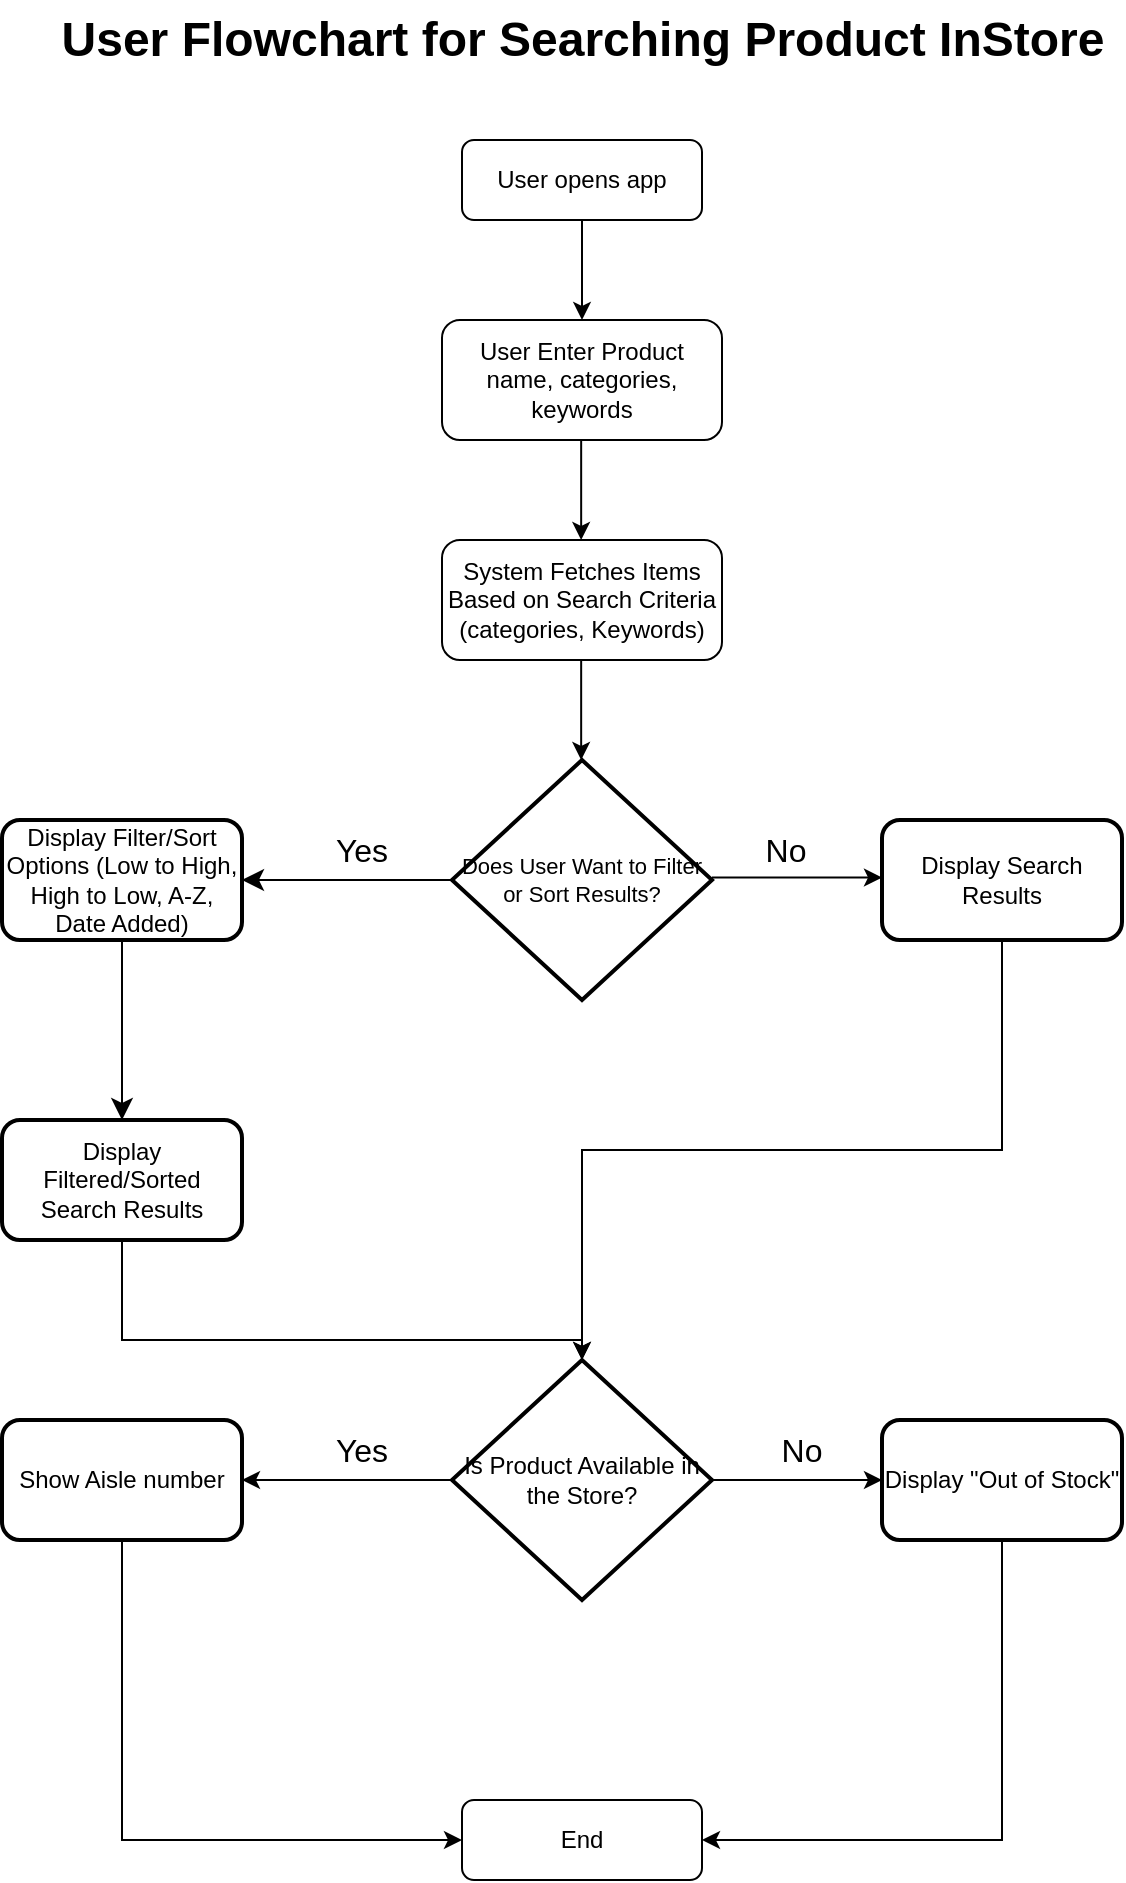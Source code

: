 <mxfile version="24.7.17">
  <diagram id="C5RBs43oDa-KdzZeNtuy" name="Page-1">
    <mxGraphModel dx="1050" dy="557" grid="1" gridSize="10" guides="1" tooltips="1" connect="1" arrows="1" fold="1" page="1" pageScale="1" pageWidth="827" pageHeight="1169" math="0" shadow="0">
      <root>
        <mxCell id="WIyWlLk6GJQsqaUBKTNV-0" />
        <mxCell id="WIyWlLk6GJQsqaUBKTNV-1" parent="WIyWlLk6GJQsqaUBKTNV-0" />
        <mxCell id="TeeO-VRE3_cX5nChB37l-0" value="" style="edgeStyle=orthogonalEdgeStyle;rounded=0;orthogonalLoop=1;jettySize=auto;html=1;" parent="WIyWlLk6GJQsqaUBKTNV-1" source="TeeO-VRE3_cX5nChB37l-1" edge="1">
          <mxGeometry relative="1" as="geometry">
            <mxPoint x="380" y="170" as="targetPoint" />
          </mxGeometry>
        </mxCell>
        <mxCell id="TeeO-VRE3_cX5nChB37l-1" value="User opens app" style="rounded=1;whiteSpace=wrap;html=1;fontSize=12;glass=0;strokeWidth=1;shadow=0;" parent="WIyWlLk6GJQsqaUBKTNV-1" vertex="1">
          <mxGeometry x="320" y="80" width="120" height="40" as="geometry" />
        </mxCell>
        <mxCell id="TeeO-VRE3_cX5nChB37l-2" value="User Enter Product name, categories, keywords" style="rounded=1;whiteSpace=wrap;html=1;fontSize=12;glass=0;strokeWidth=1;shadow=0;" parent="WIyWlLk6GJQsqaUBKTNV-1" vertex="1">
          <mxGeometry x="310" y="170" width="140" height="60" as="geometry" />
        </mxCell>
        <mxCell id="TeeO-VRE3_cX5nChB37l-6" value="User Flowchart for Searching Product InStore" style="text;strokeColor=none;fillColor=none;html=1;fontSize=24;fontStyle=1;verticalAlign=middle;align=center;" parent="WIyWlLk6GJQsqaUBKTNV-1" vertex="1">
          <mxGeometry x="330" y="10" width="100" height="40" as="geometry" />
        </mxCell>
        <mxCell id="TeeO-VRE3_cX5nChB37l-11" value="" style="edgeStyle=orthogonalEdgeStyle;rounded=0;orthogonalLoop=1;jettySize=auto;html=1;" parent="WIyWlLk6GJQsqaUBKTNV-1" edge="1">
          <mxGeometry relative="1" as="geometry">
            <mxPoint x="379.58" y="230" as="sourcePoint" />
            <mxPoint x="379.58" y="280" as="targetPoint" />
          </mxGeometry>
        </mxCell>
        <mxCell id="TeeO-VRE3_cX5nChB37l-30" value="" style="edgeStyle=orthogonalEdgeStyle;rounded=0;orthogonalLoop=1;jettySize=auto;html=1;" parent="WIyWlLk6GJQsqaUBKTNV-1" edge="1">
          <mxGeometry relative="1" as="geometry">
            <mxPoint x="380" y="500" as="targetPoint" />
            <mxPoint x="380.0" y="450" as="sourcePoint" />
          </mxGeometry>
        </mxCell>
        <mxCell id="TeeO-VRE3_cX5nChB37l-31" value="System Fetches Items Based on Search Criteria (categories, Keywords)" style="rounded=1;whiteSpace=wrap;html=1;fontSize=12;glass=0;strokeWidth=1;shadow=0;" parent="WIyWlLk6GJQsqaUBKTNV-1" vertex="1">
          <mxGeometry x="310" y="280" width="140" height="60" as="geometry" />
        </mxCell>
        <mxCell id="TeeO-VRE3_cX5nChB37l-34" value="" style="edgeStyle=orthogonalEdgeStyle;rounded=0;orthogonalLoop=1;jettySize=auto;html=1;" parent="WIyWlLk6GJQsqaUBKTNV-1" edge="1">
          <mxGeometry relative="1" as="geometry">
            <mxPoint x="379.58" y="340" as="sourcePoint" />
            <mxPoint x="379.58" y="390" as="targetPoint" />
          </mxGeometry>
        </mxCell>
        <mxCell id="TeeO-VRE3_cX5nChB37l-35" value="" style="edgeStyle=none;curved=1;rounded=0;orthogonalLoop=1;jettySize=auto;html=1;fontSize=12;startSize=8;endSize=8;" parent="WIyWlLk6GJQsqaUBKTNV-1" source="TeeO-VRE3_cX5nChB37l-36" target="TeeO-VRE3_cX5nChB37l-38" edge="1">
          <mxGeometry relative="1" as="geometry" />
        </mxCell>
        <mxCell id="TeeO-VRE3_cX5nChB37l-36" value="&lt;div style=&quot;&quot;&gt;&lt;span style=&quot;font-size: 11px;&quot;&gt;&lt;br&gt;&lt;/span&gt;&lt;/div&gt;&lt;font style=&quot;font-size: 11px;&quot;&gt;&lt;div style=&quot;&quot;&gt;Does User Want to Filter or Sort Results?&lt;/div&gt;&lt;/font&gt;&lt;div style=&quot;&quot;&gt;&lt;br&gt;&lt;/div&gt;" style="strokeWidth=2;html=1;shape=mxgraph.flowchart.decision;whiteSpace=wrap;align=center;" parent="WIyWlLk6GJQsqaUBKTNV-1" vertex="1">
          <mxGeometry x="315" y="390" width="130" height="120" as="geometry" />
        </mxCell>
        <mxCell id="TeeO-VRE3_cX5nChB37l-37" value="" style="edgeStyle=none;curved=1;rounded=0;orthogonalLoop=1;jettySize=auto;html=1;fontSize=12;startSize=8;endSize=8;" parent="WIyWlLk6GJQsqaUBKTNV-1" source="TeeO-VRE3_cX5nChB37l-38" target="TeeO-VRE3_cX5nChB37l-43" edge="1">
          <mxGeometry relative="1" as="geometry" />
        </mxCell>
        <mxCell id="TeeO-VRE3_cX5nChB37l-38" value="Display Filter/Sort Options (Low to High, High to Low, A-Z, Date Added)" style="rounded=1;whiteSpace=wrap;html=1;strokeWidth=2;" parent="WIyWlLk6GJQsqaUBKTNV-1" vertex="1">
          <mxGeometry x="90" y="420" width="120" height="60" as="geometry" />
        </mxCell>
        <mxCell id="TeeO-VRE3_cX5nChB37l-39" value="Yes" style="text;strokeColor=none;align=center;fillColor=none;html=1;verticalAlign=middle;whiteSpace=wrap;rounded=0;fontSize=16;" parent="WIyWlLk6GJQsqaUBKTNV-1" vertex="1">
          <mxGeometry x="240" y="420" width="60" height="30" as="geometry" />
        </mxCell>
        <mxCell id="TeeO-VRE3_cX5nChB37l-41" value="Display Search Results" style="rounded=1;whiteSpace=wrap;html=1;strokeWidth=2;" parent="WIyWlLk6GJQsqaUBKTNV-1" vertex="1">
          <mxGeometry x="530" y="420" width="120" height="60" as="geometry" />
        </mxCell>
        <mxCell id="TeeO-VRE3_cX5nChB37l-42" value="No" style="text;strokeColor=none;align=center;fillColor=none;html=1;verticalAlign=middle;whiteSpace=wrap;rounded=0;fontSize=16;rotation=0;" parent="WIyWlLk6GJQsqaUBKTNV-1" vertex="1">
          <mxGeometry x="452" y="420" width="60" height="30" as="geometry" />
        </mxCell>
        <mxCell id="TeeO-VRE3_cX5nChB37l-43" value="Display Filtered/Sorted Search Results" style="whiteSpace=wrap;html=1;rounded=1;strokeWidth=2;" parent="WIyWlLk6GJQsqaUBKTNV-1" vertex="1">
          <mxGeometry x="90" y="570" width="120" height="60" as="geometry" />
        </mxCell>
        <mxCell id="TeeO-VRE3_cX5nChB37l-47" value="" style="endArrow=classic;html=1;rounded=0;exitX=0.5;exitY=1;exitDx=0;exitDy=0;entryX=0.5;entryY=0;entryDx=0;entryDy=0;entryPerimeter=0;edgeStyle=orthogonalEdgeStyle;" parent="WIyWlLk6GJQsqaUBKTNV-1" source="TeeO-VRE3_cX5nChB37l-43" target="TeeO-VRE3_cX5nChB37l-48" edge="1">
          <mxGeometry width="50" height="50" relative="1" as="geometry">
            <mxPoint x="140" y="660" as="sourcePoint" />
            <mxPoint x="320" y="720.0" as="targetPoint" />
            <Array as="points">
              <mxPoint x="150" y="680" />
              <mxPoint x="380" y="680" />
            </Array>
          </mxGeometry>
        </mxCell>
        <mxCell id="TeeO-VRE3_cX5nChB37l-50" value="" style="edgeStyle=orthogonalEdgeStyle;rounded=0;orthogonalLoop=1;jettySize=auto;html=1;" parent="WIyWlLk6GJQsqaUBKTNV-1" source="TeeO-VRE3_cX5nChB37l-48" target="TeeO-VRE3_cX5nChB37l-49" edge="1">
          <mxGeometry relative="1" as="geometry" />
        </mxCell>
        <mxCell id="TeeO-VRE3_cX5nChB37l-52" value="" style="edgeStyle=orthogonalEdgeStyle;rounded=0;orthogonalLoop=1;jettySize=auto;html=1;" parent="WIyWlLk6GJQsqaUBKTNV-1" source="TeeO-VRE3_cX5nChB37l-48" target="TeeO-VRE3_cX5nChB37l-51" edge="1">
          <mxGeometry relative="1" as="geometry" />
        </mxCell>
        <mxCell id="TeeO-VRE3_cX5nChB37l-48" value="&lt;div style=&quot;&quot;&gt;Is Product Available in the Store?&lt;br&gt;&lt;/div&gt;" style="strokeWidth=2;html=1;shape=mxgraph.flowchart.decision;whiteSpace=wrap;align=center;" parent="WIyWlLk6GJQsqaUBKTNV-1" vertex="1">
          <mxGeometry x="315" y="690" width="130" height="120" as="geometry" />
        </mxCell>
        <mxCell id="TeeO-VRE3_cX5nChB37l-49" value="Show Aisle number" style="rounded=1;whiteSpace=wrap;html=1;strokeWidth=2;" parent="WIyWlLk6GJQsqaUBKTNV-1" vertex="1">
          <mxGeometry x="90" y="720" width="120" height="60" as="geometry" />
        </mxCell>
        <mxCell id="TeeO-VRE3_cX5nChB37l-51" value="Display &quot;Out of Stock&quot;" style="rounded=1;whiteSpace=wrap;html=1;strokeWidth=2;" parent="WIyWlLk6GJQsqaUBKTNV-1" vertex="1">
          <mxGeometry x="530" y="720" width="120" height="60" as="geometry" />
        </mxCell>
        <mxCell id="TeeO-VRE3_cX5nChB37l-53" value="Yes" style="text;strokeColor=none;align=center;fillColor=none;html=1;verticalAlign=middle;whiteSpace=wrap;rounded=0;fontSize=16;" parent="WIyWlLk6GJQsqaUBKTNV-1" vertex="1">
          <mxGeometry x="240" y="720" width="60" height="30" as="geometry" />
        </mxCell>
        <mxCell id="TeeO-VRE3_cX5nChB37l-54" value="No" style="text;strokeColor=none;align=center;fillColor=none;html=1;verticalAlign=middle;whiteSpace=wrap;rounded=0;fontSize=16;" parent="WIyWlLk6GJQsqaUBKTNV-1" vertex="1">
          <mxGeometry x="460" y="720" width="60" height="30" as="geometry" />
        </mxCell>
        <mxCell id="TeeO-VRE3_cX5nChB37l-56" value="" style="edgeStyle=orthogonalEdgeStyle;rounded=0;orthogonalLoop=1;jettySize=auto;html=1;" parent="WIyWlLk6GJQsqaUBKTNV-1" edge="1">
          <mxGeometry relative="1" as="geometry">
            <mxPoint x="445" y="448.75" as="sourcePoint" />
            <mxPoint x="530" y="448.75" as="targetPoint" />
          </mxGeometry>
        </mxCell>
        <mxCell id="TeeO-VRE3_cX5nChB37l-58" value="" style="endArrow=classic;html=1;rounded=0;exitX=0.5;exitY=1;exitDx=0;exitDy=0;entryX=0.5;entryY=0;entryDx=0;entryDy=0;entryPerimeter=0;edgeStyle=orthogonalEdgeStyle;" parent="WIyWlLk6GJQsqaUBKTNV-1" source="TeeO-VRE3_cX5nChB37l-41" target="TeeO-VRE3_cX5nChB37l-48" edge="1">
          <mxGeometry width="50" height="50" relative="1" as="geometry">
            <mxPoint x="440" y="660" as="sourcePoint" />
            <mxPoint x="440" y="630" as="targetPoint" />
          </mxGeometry>
        </mxCell>
        <mxCell id="TeeO-VRE3_cX5nChB37l-59" value="End" style="whiteSpace=wrap;html=1;rounded=1;glass=0;strokeWidth=1;shadow=0;" parent="WIyWlLk6GJQsqaUBKTNV-1" vertex="1">
          <mxGeometry x="320" y="910" width="120" height="40" as="geometry" />
        </mxCell>
        <mxCell id="TeeO-VRE3_cX5nChB37l-61" value="" style="endArrow=classic;html=1;rounded=0;entryX=1;entryY=0.5;entryDx=0;entryDy=0;exitX=0.5;exitY=1;exitDx=0;exitDy=0;edgeStyle=orthogonalEdgeStyle;" parent="WIyWlLk6GJQsqaUBKTNV-1" source="TeeO-VRE3_cX5nChB37l-51" target="TeeO-VRE3_cX5nChB37l-59" edge="1">
          <mxGeometry width="50" height="50" relative="1" as="geometry">
            <mxPoint x="350" y="850" as="sourcePoint" />
            <mxPoint x="400" y="800" as="targetPoint" />
          </mxGeometry>
        </mxCell>
        <mxCell id="TeeO-VRE3_cX5nChB37l-62" value="" style="endArrow=classic;html=1;rounded=0;exitX=0.5;exitY=1;exitDx=0;exitDy=0;entryX=0;entryY=0.5;entryDx=0;entryDy=0;edgeStyle=orthogonalEdgeStyle;" parent="WIyWlLk6GJQsqaUBKTNV-1" source="TeeO-VRE3_cX5nChB37l-49" target="TeeO-VRE3_cX5nChB37l-59" edge="1">
          <mxGeometry width="50" height="50" relative="1" as="geometry">
            <mxPoint x="350" y="850" as="sourcePoint" />
            <mxPoint x="340" y="870" as="targetPoint" />
          </mxGeometry>
        </mxCell>
      </root>
    </mxGraphModel>
  </diagram>
</mxfile>
